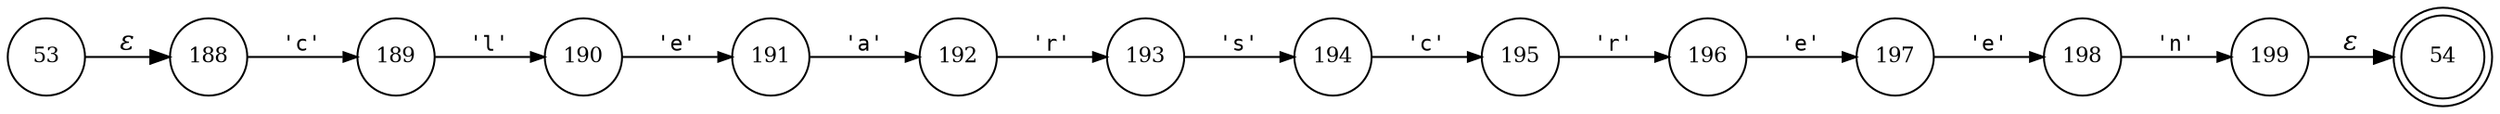 digraph ATN {
rankdir=LR;
s54[fontsize=11, label="54", shape=doublecircle, fixedsize=true, width=.6];
s192[fontsize=11,label="192", shape=circle, fixedsize=true, width=.55, peripheries=1];
s193[fontsize=11,label="193", shape=circle, fixedsize=true, width=.55, peripheries=1];
s194[fontsize=11,label="194", shape=circle, fixedsize=true, width=.55, peripheries=1];
s195[fontsize=11,label="195", shape=circle, fixedsize=true, width=.55, peripheries=1];
s196[fontsize=11,label="196", shape=circle, fixedsize=true, width=.55, peripheries=1];
s197[fontsize=11,label="197", shape=circle, fixedsize=true, width=.55, peripheries=1];
s198[fontsize=11,label="198", shape=circle, fixedsize=true, width=.55, peripheries=1];
s199[fontsize=11,label="199", shape=circle, fixedsize=true, width=.55, peripheries=1];
s53[fontsize=11,label="53", shape=circle, fixedsize=true, width=.55, peripheries=1];
s188[fontsize=11,label="188", shape=circle, fixedsize=true, width=.55, peripheries=1];
s189[fontsize=11,label="189", shape=circle, fixedsize=true, width=.55, peripheries=1];
s190[fontsize=11,label="190", shape=circle, fixedsize=true, width=.55, peripheries=1];
s191[fontsize=11,label="191", shape=circle, fixedsize=true, width=.55, peripheries=1];
s53 -> s188 [fontname="Times-Italic", label="&epsilon;"];
s188 -> s189 [fontsize=11, fontname="Courier", arrowsize=.7, label = "'c'", arrowhead = normal];
s189 -> s190 [fontsize=11, fontname="Courier", arrowsize=.7, label = "'l'", arrowhead = normal];
s190 -> s191 [fontsize=11, fontname="Courier", arrowsize=.7, label = "'e'", arrowhead = normal];
s191 -> s192 [fontsize=11, fontname="Courier", arrowsize=.7, label = "'a'", arrowhead = normal];
s192 -> s193 [fontsize=11, fontname="Courier", arrowsize=.7, label = "'r'", arrowhead = normal];
s193 -> s194 [fontsize=11, fontname="Courier", arrowsize=.7, label = "'s'", arrowhead = normal];
s194 -> s195 [fontsize=11, fontname="Courier", arrowsize=.7, label = "'c'", arrowhead = normal];
s195 -> s196 [fontsize=11, fontname="Courier", arrowsize=.7, label = "'r'", arrowhead = normal];
s196 -> s197 [fontsize=11, fontname="Courier", arrowsize=.7, label = "'e'", arrowhead = normal];
s197 -> s198 [fontsize=11, fontname="Courier", arrowsize=.7, label = "'e'", arrowhead = normal];
s198 -> s199 [fontsize=11, fontname="Courier", arrowsize=.7, label = "'n'", arrowhead = normal];
s199 -> s54 [fontname="Times-Italic", label="&epsilon;"];
}